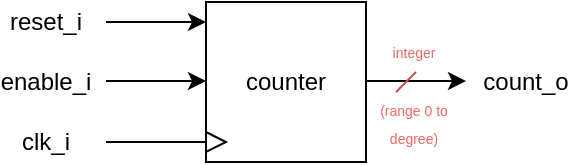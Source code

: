 <mxfile version="12.8.4" type="device"><diagram id="prtHgNgQTEPvFCAcTncT" name="Page-1"><mxGraphModel dx="782" dy="404" grid="1" gridSize="10" guides="1" tooltips="1" connect="1" arrows="1" fold="1" page="1" pageScale="1" pageWidth="827" pageHeight="1169" math="0" shadow="0"><root><mxCell id="0"/><mxCell id="1" parent="0"/><mxCell id="GWX31eYdpTMFReyIiCOn-1" value="counter" style="whiteSpace=wrap;html=1;aspect=fixed;" vertex="1" parent="1"><mxGeometry x="200" y="200" width="80" height="80" as="geometry"/></mxCell><mxCell id="GWX31eYdpTMFReyIiCOn-3" value="" style="endArrow=classic;html=1;" edge="1" parent="1"><mxGeometry width="50" height="50" relative="1" as="geometry"><mxPoint x="150" y="210" as="sourcePoint"/><mxPoint x="200" y="210" as="targetPoint"/></mxGeometry></mxCell><mxCell id="GWX31eYdpTMFReyIiCOn-4" value="" style="endArrow=classic;html=1;" edge="1" parent="1"><mxGeometry width="50" height="50" relative="1" as="geometry"><mxPoint x="150" y="239.5" as="sourcePoint"/><mxPoint x="200" y="239.5" as="targetPoint"/></mxGeometry></mxCell><mxCell id="GWX31eYdpTMFReyIiCOn-6" value="" style="endArrow=classic;html=1;" edge="1" parent="1"><mxGeometry width="50" height="50" relative="1" as="geometry"><mxPoint x="280" y="239.5" as="sourcePoint"/><mxPoint x="330" y="239.5" as="targetPoint"/></mxGeometry></mxCell><mxCell id="GWX31eYdpTMFReyIiCOn-7" value="" style="endArrow=none;html=1;" edge="1" parent="1"><mxGeometry width="50" height="50" relative="1" as="geometry"><mxPoint x="150" y="270" as="sourcePoint"/><mxPoint x="200" y="270" as="targetPoint"/></mxGeometry></mxCell><mxCell id="GWX31eYdpTMFReyIiCOn-9" value="" style="triangle;whiteSpace=wrap;html=1;" vertex="1" parent="1"><mxGeometry x="200" y="265" width="10" height="10" as="geometry"/></mxCell><mxCell id="GWX31eYdpTMFReyIiCOn-10" value="reset_i" style="text;html=1;strokeColor=none;fillColor=none;align=center;verticalAlign=middle;whiteSpace=wrap;rounded=0;" vertex="1" parent="1"><mxGeometry x="100" y="200" width="40" height="20" as="geometry"/></mxCell><mxCell id="GWX31eYdpTMFReyIiCOn-11" value="enable_i" style="text;html=1;strokeColor=none;fillColor=none;align=center;verticalAlign=middle;whiteSpace=wrap;rounded=0;" vertex="1" parent="1"><mxGeometry x="100" y="230" width="40" height="20" as="geometry"/></mxCell><mxCell id="GWX31eYdpTMFReyIiCOn-12" value="clk_i" style="text;html=1;strokeColor=none;fillColor=none;align=center;verticalAlign=middle;whiteSpace=wrap;rounded=0;" vertex="1" parent="1"><mxGeometry x="100" y="260" width="40" height="20" as="geometry"/></mxCell><mxCell id="GWX31eYdpTMFReyIiCOn-13" value="count_o" style="text;html=1;strokeColor=none;fillColor=none;align=center;verticalAlign=middle;whiteSpace=wrap;rounded=0;" vertex="1" parent="1"><mxGeometry x="340" y="230" width="40" height="20" as="geometry"/></mxCell><mxCell id="GWX31eYdpTMFReyIiCOn-14" value="" style="endArrow=none;html=1;fillColor=#f8cecc;strokeColor=#b85450;" edge="1" parent="1"><mxGeometry width="50" height="50" relative="1" as="geometry"><mxPoint x="305" y="235" as="sourcePoint"/><mxPoint x="295" y="245" as="targetPoint"/></mxGeometry></mxCell><mxCell id="GWX31eYdpTMFReyIiCOn-15" value="&lt;div&gt;&lt;font style=&quot;font-size: 7px&quot; color=&quot;#EA6B66&quot;&gt;integer &lt;br&gt;&lt;/font&gt;&lt;/div&gt;&lt;div&gt;&lt;font style=&quot;font-size: 7px&quot; color=&quot;#EA6B66&quot;&gt;&lt;br&gt;&lt;/font&gt;&lt;/div&gt;&lt;div&gt;&lt;font style=&quot;font-size: 7px&quot; color=&quot;#EA6B66&quot;&gt;(range 0 to degree)&lt;/font&gt;&lt;/div&gt;" style="text;html=1;strokeColor=none;fillColor=none;align=center;verticalAlign=middle;whiteSpace=wrap;rounded=0;rotation=0;" vertex="1" parent="1"><mxGeometry x="279" y="235" width="50" height="20" as="geometry"/></mxCell></root></mxGraphModel></diagram></mxfile>